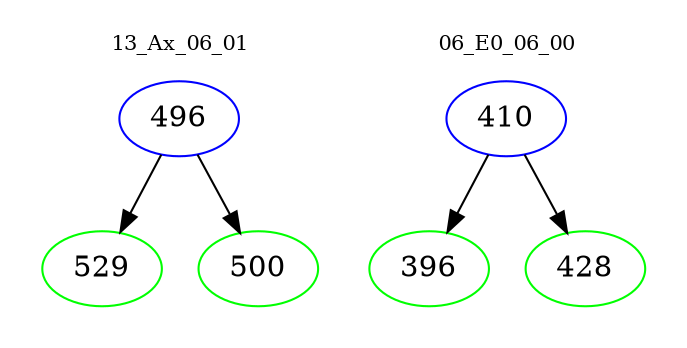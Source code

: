 digraph{
subgraph cluster_0 {
color = white
label = "13_Ax_06_01";
fontsize=10;
T0_496 [label="496", color="blue"]
T0_496 -> T0_529 [color="black"]
T0_529 [label="529", color="green"]
T0_496 -> T0_500 [color="black"]
T0_500 [label="500", color="green"]
}
subgraph cluster_1 {
color = white
label = "06_E0_06_00";
fontsize=10;
T1_410 [label="410", color="blue"]
T1_410 -> T1_396 [color="black"]
T1_396 [label="396", color="green"]
T1_410 -> T1_428 [color="black"]
T1_428 [label="428", color="green"]
}
}
